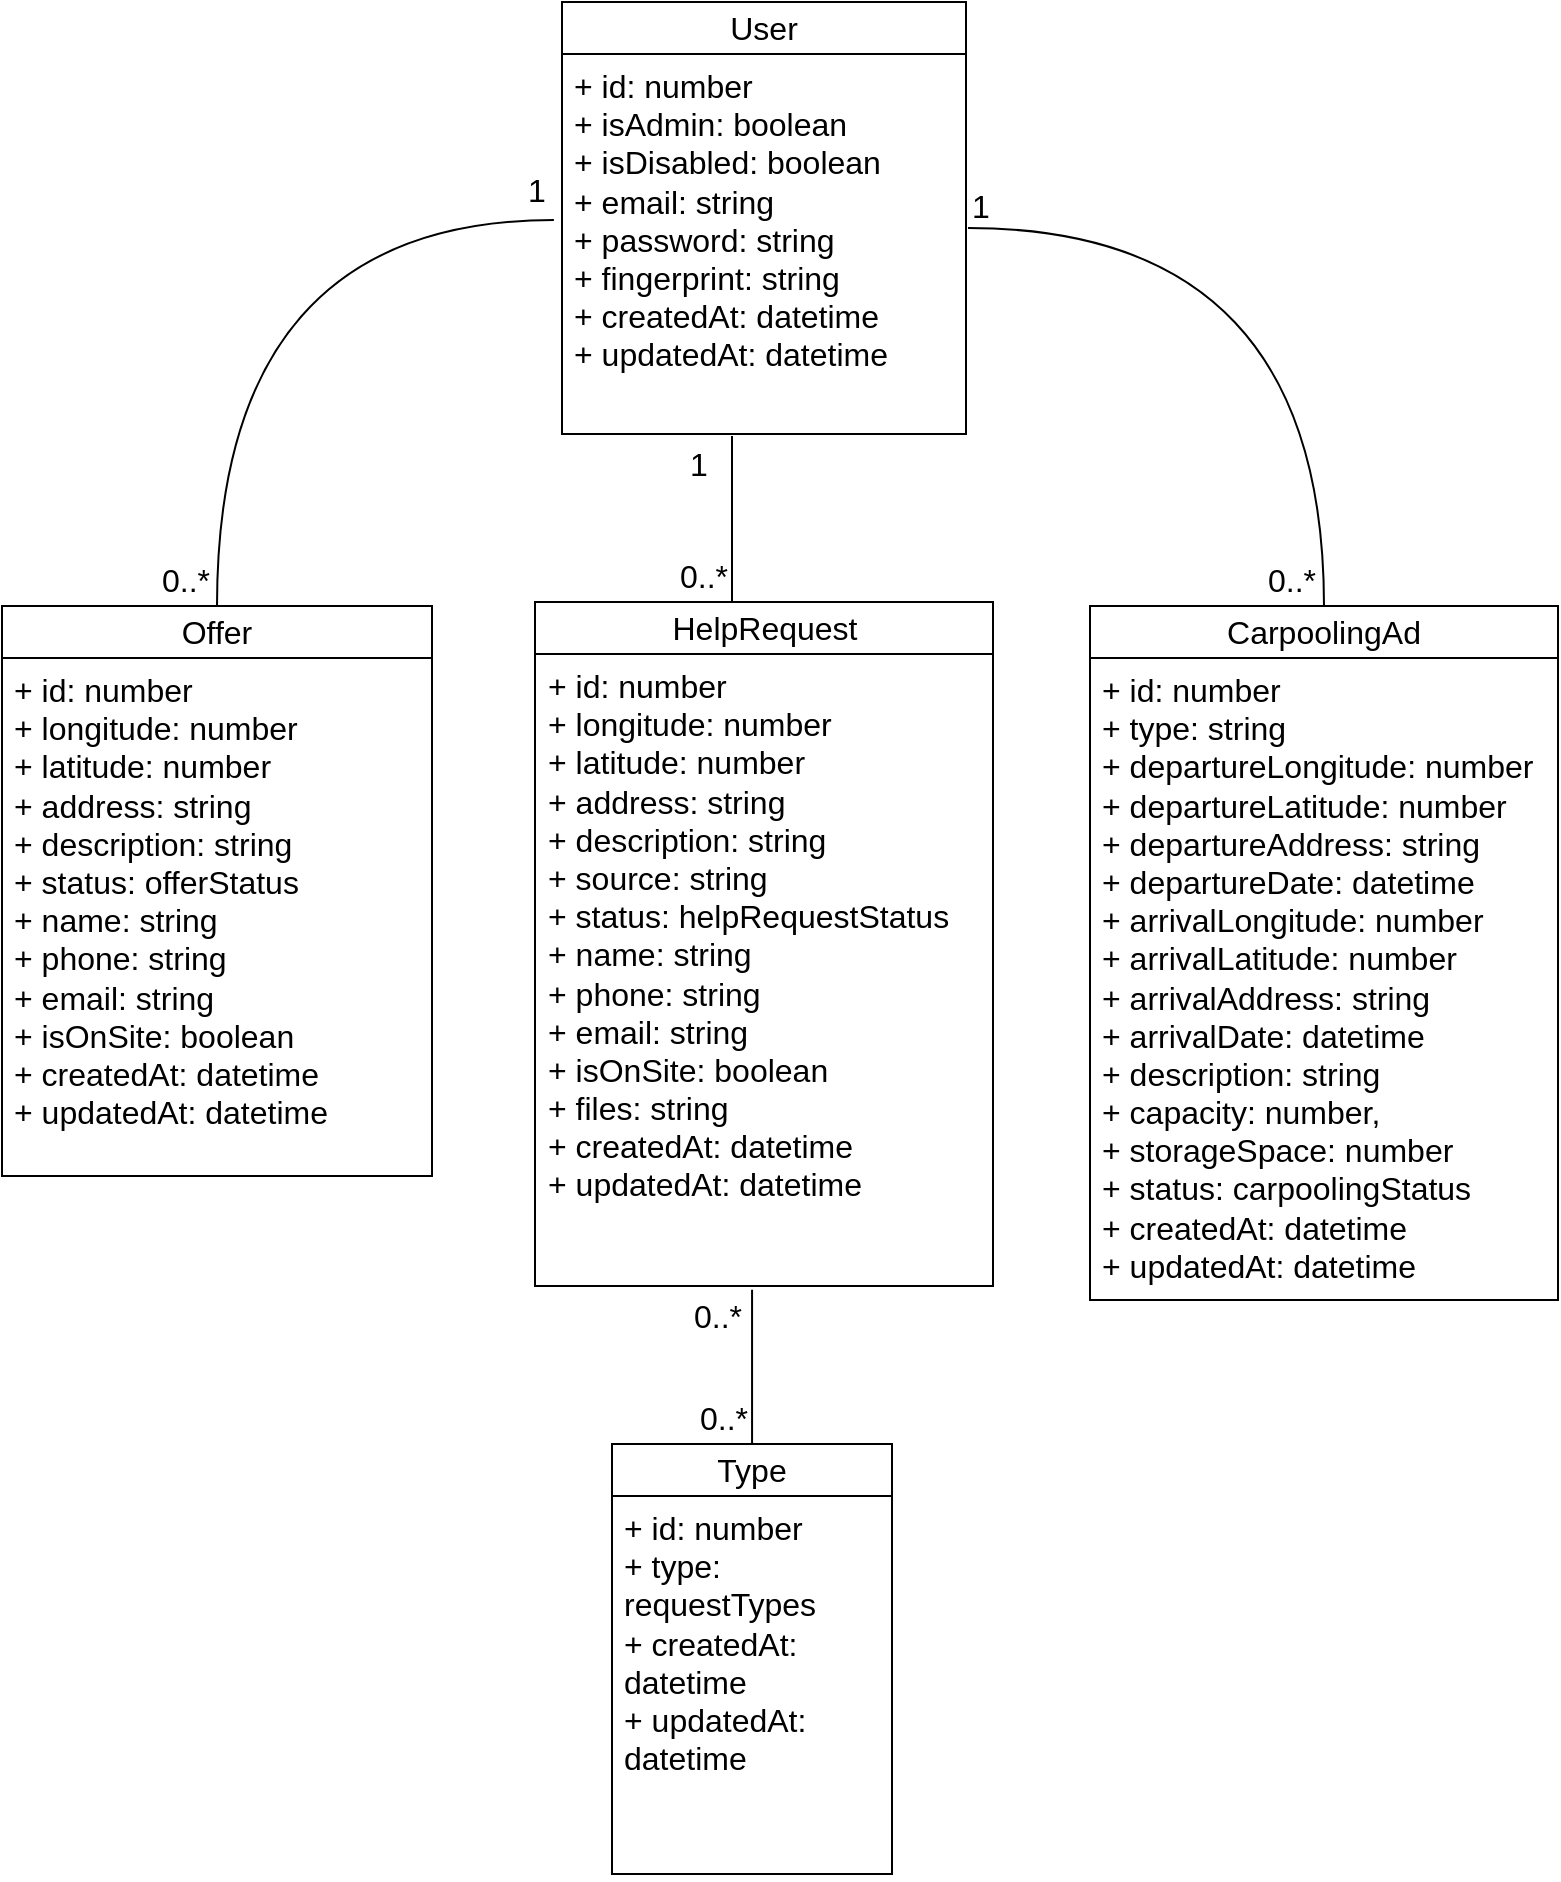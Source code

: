<mxfile version="22.0.4" type="device">
  <diagram name="Page-1" id="y1TVgVztDo3s4r3oG7bx">
    <mxGraphModel dx="787" dy="1232" grid="0" gridSize="10" guides="1" tooltips="1" connect="1" arrows="1" fold="1" page="0" pageScale="1" pageWidth="827" pageHeight="1169" math="0" shadow="0">
      <root>
        <mxCell id="0" />
        <mxCell id="1" parent="0" />
        <mxCell id="NAX4-T264_ecdarD_Z4u-1" value="User" style="swimlane;fontStyle=0;childLayout=stackLayout;horizontal=1;startSize=26;fillColor=none;horizontalStack=0;resizeParent=1;resizeParentMax=0;resizeLast=0;collapsible=1;marginBottom=0;whiteSpace=wrap;html=1;fontSize=16;" vertex="1" parent="1">
          <mxGeometry x="291" y="-336" width="202" height="216" as="geometry" />
        </mxCell>
        <mxCell id="NAX4-T264_ecdarD_Z4u-2" value="+ id: number&lt;br&gt;+ isAdmin: boolean&lt;br&gt;+ isDisabled: boolean&lt;br&gt;+ email: string&lt;br&gt;+ password: string&lt;br&gt;+ fingerprint: string&lt;br&gt;+ createdAt: datetime&lt;br&gt;+ updatedAt: datetime" style="text;strokeColor=none;fillColor=none;align=left;verticalAlign=top;spacingLeft=4;spacingRight=4;overflow=hidden;rotatable=0;points=[[0,0.5],[1,0.5]];portConstraint=eastwest;whiteSpace=wrap;html=1;fontSize=16;" vertex="1" parent="NAX4-T264_ecdarD_Z4u-1">
          <mxGeometry y="26" width="202" height="190" as="geometry" />
        </mxCell>
        <mxCell id="NAX4-T264_ecdarD_Z4u-31" value="" style="endArrow=none;html=1;rounded=0;fontSize=12;startSize=8;endSize=8;entryX=0.465;entryY=0.003;entryDx=0;entryDy=0;entryPerimeter=0;" edge="1" parent="NAX4-T264_ecdarD_Z4u-1">
          <mxGeometry relative="1" as="geometry">
            <mxPoint x="85" y="217" as="sourcePoint" />
            <mxPoint x="85.005" y="299.996" as="targetPoint" />
          </mxGeometry>
        </mxCell>
        <mxCell id="NAX4-T264_ecdarD_Z4u-32" value="1" style="edgeLabel;resizable=0;html=1;align=left;verticalAlign=bottom;fontSize=16;" connectable="0" vertex="1" parent="NAX4-T264_ecdarD_Z4u-31">
          <mxGeometry x="-1" relative="1" as="geometry">
            <mxPoint x="-23" y="25" as="offset" />
          </mxGeometry>
        </mxCell>
        <mxCell id="NAX4-T264_ecdarD_Z4u-33" value="0..*" style="edgeLabel;resizable=0;html=1;align=right;verticalAlign=bottom;fontSize=16;" connectable="0" vertex="1" parent="NAX4-T264_ecdarD_Z4u-31">
          <mxGeometry x="1" relative="1" as="geometry">
            <mxPoint x="-2" y="-1" as="offset" />
          </mxGeometry>
        </mxCell>
        <mxCell id="NAX4-T264_ecdarD_Z4u-5" value="Type" style="swimlane;fontStyle=0;childLayout=stackLayout;horizontal=1;startSize=26;fillColor=none;horizontalStack=0;resizeParent=1;resizeParentMax=0;resizeLast=0;collapsible=1;marginBottom=0;whiteSpace=wrap;html=1;fontSize=16;" vertex="1" parent="1">
          <mxGeometry x="316" y="385" width="140" height="215" as="geometry" />
        </mxCell>
        <mxCell id="NAX4-T264_ecdarD_Z4u-6" value="+ id: number&lt;br&gt;+ type: requestTypes&lt;br style=&quot;border-color: var(--border-color);&quot;&gt;+ createdAt: datetime&lt;br style=&quot;border-color: var(--border-color);&quot;&gt;+ updatedAt: datetime" style="text;strokeColor=none;fillColor=none;align=left;verticalAlign=top;spacingLeft=4;spacingRight=4;overflow=hidden;rotatable=0;points=[[0,0.5],[1,0.5]];portConstraint=eastwest;whiteSpace=wrap;html=1;fontSize=16;" vertex="1" parent="NAX4-T264_ecdarD_Z4u-5">
          <mxGeometry y="26" width="140" height="189" as="geometry" />
        </mxCell>
        <mxCell id="NAX4-T264_ecdarD_Z4u-9" value="Offer" style="swimlane;fontStyle=0;childLayout=stackLayout;horizontal=1;startSize=26;fillColor=none;horizontalStack=0;resizeParent=1;resizeParentMax=0;resizeLast=0;collapsible=1;marginBottom=0;whiteSpace=wrap;html=1;fontSize=16;" vertex="1" parent="1">
          <mxGeometry x="11" y="-34" width="215" height="285" as="geometry" />
        </mxCell>
        <mxCell id="NAX4-T264_ecdarD_Z4u-10" value="+ id: number&lt;br&gt;+ longitude: number&lt;br&gt;+ latitude: number&lt;br&gt;+ address: string&lt;br&gt;+ description: string&lt;br&gt;+ status: offerStatus&lt;br&gt;+ name: string&lt;br&gt;+ phone: string&lt;br&gt;+ email: string&lt;br&gt;+ isOnSite: boolean&lt;br style=&quot;border-color: var(--border-color);&quot;&gt;+ createdAt: datetime&lt;br style=&quot;border-color: var(--border-color);&quot;&gt;+ updatedAt: datetime" style="text;strokeColor=none;fillColor=none;align=left;verticalAlign=top;spacingLeft=4;spacingRight=4;overflow=hidden;rotatable=0;points=[[0,0.5],[1,0.5]];portConstraint=eastwest;whiteSpace=wrap;html=1;fontSize=16;" vertex="1" parent="NAX4-T264_ecdarD_Z4u-9">
          <mxGeometry y="26" width="215" height="259" as="geometry" />
        </mxCell>
        <mxCell id="NAX4-T264_ecdarD_Z4u-13" value="HelpRequest" style="swimlane;fontStyle=0;childLayout=stackLayout;horizontal=1;startSize=26;fillColor=none;horizontalStack=0;resizeParent=1;resizeParentMax=0;resizeLast=0;collapsible=1;marginBottom=0;whiteSpace=wrap;html=1;fontSize=16;" vertex="1" parent="1">
          <mxGeometry x="277.5" y="-36" width="229" height="342" as="geometry" />
        </mxCell>
        <mxCell id="NAX4-T264_ecdarD_Z4u-14" value="+ id: number&lt;br&gt;+ longitude: number&lt;br&gt;+ latitude: number&lt;br&gt;+ address: string&lt;br&gt;+ description: string&lt;br&gt;+ source: string&lt;br&gt;+ status: helpRequestStatus&lt;br&gt;+ name: string&lt;br&gt;+ phone: string&lt;br&gt;+ email: string&lt;br&gt;+ isOnSite: boolean&lt;br&gt;+ files: string&lt;br style=&quot;border-color: var(--border-color);&quot;&gt;+ createdAt: datetime&lt;br style=&quot;border-color: var(--border-color);&quot;&gt;+ updatedAt: datetime" style="text;strokeColor=none;fillColor=none;align=left;verticalAlign=top;spacingLeft=4;spacingRight=4;overflow=hidden;rotatable=0;points=[[0,0.5],[1,0.5]];portConstraint=eastwest;whiteSpace=wrap;html=1;fontSize=16;" vertex="1" parent="NAX4-T264_ecdarD_Z4u-13">
          <mxGeometry y="26" width="229" height="316" as="geometry" />
        </mxCell>
        <mxCell id="NAX4-T264_ecdarD_Z4u-17" value="CarpoolingAd" style="swimlane;fontStyle=0;childLayout=stackLayout;horizontal=1;startSize=26;fillColor=none;horizontalStack=0;resizeParent=1;resizeParentMax=0;resizeLast=0;collapsible=1;marginBottom=0;whiteSpace=wrap;html=1;fontSize=16;" vertex="1" parent="1">
          <mxGeometry x="555" y="-34" width="234" height="347" as="geometry" />
        </mxCell>
        <mxCell id="NAX4-T264_ecdarD_Z4u-18" value="+ id: number&lt;br&gt;+ type: string&lt;br&gt;+&amp;nbsp;departureLongitude: number&lt;br&gt;+&amp;nbsp;departureLatitude: number&lt;br&gt;+&amp;nbsp;departureAddress: string&lt;br&gt;+&amp;nbsp;departureDate: datetime&lt;br&gt;+&amp;nbsp;arrivalLongitude: number&lt;br&gt;+&amp;nbsp;arrivalLatitude: number&lt;br&gt;+&amp;nbsp;arrivalAddress: string&lt;br&gt;+&amp;nbsp;arrivalDate: datetime&lt;br&gt;+&amp;nbsp;description: string&lt;br&gt;+ capacity: number,&lt;br&gt;+ storageSpace: number&lt;br&gt;+ status: carpoolingStatus&lt;br&gt;+ createdAt: datetime&lt;br style=&quot;border-color: var(--border-color);&quot;&gt;+ updatedAt: datetime" style="text;strokeColor=none;fillColor=none;align=left;verticalAlign=top;spacingLeft=4;spacingRight=4;overflow=hidden;rotatable=0;points=[[0,0.5],[1,0.5]];portConstraint=eastwest;whiteSpace=wrap;html=1;fontSize=16;" vertex="1" parent="NAX4-T264_ecdarD_Z4u-17">
          <mxGeometry y="26" width="234" height="321" as="geometry" />
        </mxCell>
        <mxCell id="NAX4-T264_ecdarD_Z4u-28" value="" style="endArrow=none;html=1;edgeStyle=orthogonalEdgeStyle;rounded=0;fontSize=12;startSize=8;endSize=8;curved=1;exitX=-0.02;exitY=0.437;exitDx=0;exitDy=0;exitPerimeter=0;entryX=0.5;entryY=0;entryDx=0;entryDy=0;" edge="1" parent="1" source="NAX4-T264_ecdarD_Z4u-2" target="NAX4-T264_ecdarD_Z4u-9">
          <mxGeometry relative="1" as="geometry">
            <mxPoint x="26" y="-125" as="sourcePoint" />
            <mxPoint x="186" y="-125" as="targetPoint" />
          </mxGeometry>
        </mxCell>
        <mxCell id="NAX4-T264_ecdarD_Z4u-29" value="1" style="edgeLabel;resizable=0;html=1;align=left;verticalAlign=bottom;fontSize=16;" connectable="0" vertex="1" parent="NAX4-T264_ecdarD_Z4u-28">
          <mxGeometry x="-1" relative="1" as="geometry">
            <mxPoint x="-15" y="-4" as="offset" />
          </mxGeometry>
        </mxCell>
        <mxCell id="NAX4-T264_ecdarD_Z4u-30" value="0..*" style="edgeLabel;resizable=0;html=1;align=right;verticalAlign=bottom;fontSize=16;" connectable="0" vertex="1" parent="NAX4-T264_ecdarD_Z4u-28">
          <mxGeometry x="1" relative="1" as="geometry">
            <mxPoint x="-3" y="-2" as="offset" />
          </mxGeometry>
        </mxCell>
        <mxCell id="NAX4-T264_ecdarD_Z4u-34" value="" style="endArrow=none;html=1;edgeStyle=orthogonalEdgeStyle;rounded=0;fontSize=12;startSize=8;endSize=8;curved=1;exitX=1.005;exitY=0.458;exitDx=0;exitDy=0;exitPerimeter=0;entryX=0.5;entryY=0;entryDx=0;entryDy=0;" edge="1" parent="1" source="NAX4-T264_ecdarD_Z4u-2" target="NAX4-T264_ecdarD_Z4u-17">
          <mxGeometry relative="1" as="geometry">
            <mxPoint x="539" y="-208" as="sourcePoint" />
            <mxPoint x="699" y="-208" as="targetPoint" />
          </mxGeometry>
        </mxCell>
        <mxCell id="NAX4-T264_ecdarD_Z4u-35" value="1" style="edgeLabel;resizable=0;html=1;align=left;verticalAlign=bottom;fontSize=16;" connectable="0" vertex="1" parent="NAX4-T264_ecdarD_Z4u-34">
          <mxGeometry x="-1" relative="1" as="geometry" />
        </mxCell>
        <mxCell id="NAX4-T264_ecdarD_Z4u-36" value="0..*" style="edgeLabel;resizable=0;html=1;align=right;verticalAlign=bottom;fontSize=16;" connectable="0" vertex="1" parent="NAX4-T264_ecdarD_Z4u-34">
          <mxGeometry x="1" relative="1" as="geometry">
            <mxPoint x="-4" y="-2" as="offset" />
          </mxGeometry>
        </mxCell>
        <mxCell id="NAX4-T264_ecdarD_Z4u-37" value="" style="endArrow=none;html=1;rounded=0;fontSize=12;startSize=8;endSize=8;exitX=0.474;exitY=1.006;exitDx=0;exitDy=0;exitPerimeter=0;" edge="1" parent="1" source="NAX4-T264_ecdarD_Z4u-14" target="NAX4-T264_ecdarD_Z4u-5">
          <mxGeometry relative="1" as="geometry">
            <mxPoint x="389" y="321" as="sourcePoint" />
            <mxPoint x="386" y="384" as="targetPoint" />
          </mxGeometry>
        </mxCell>
        <mxCell id="NAX4-T264_ecdarD_Z4u-38" value="0..*" style="edgeLabel;resizable=0;html=1;align=left;verticalAlign=bottom;fontSize=16;" connectable="0" vertex="1" parent="NAX4-T264_ecdarD_Z4u-37">
          <mxGeometry x="-1" relative="1" as="geometry">
            <mxPoint x="-31" y="25" as="offset" />
          </mxGeometry>
        </mxCell>
        <mxCell id="NAX4-T264_ecdarD_Z4u-39" value="0..*" style="edgeLabel;resizable=0;html=1;align=right;verticalAlign=bottom;fontSize=16;" connectable="0" vertex="1" parent="NAX4-T264_ecdarD_Z4u-37">
          <mxGeometry x="1" relative="1" as="geometry">
            <mxPoint x="-2" y="-1" as="offset" />
          </mxGeometry>
        </mxCell>
      </root>
    </mxGraphModel>
  </diagram>
</mxfile>
